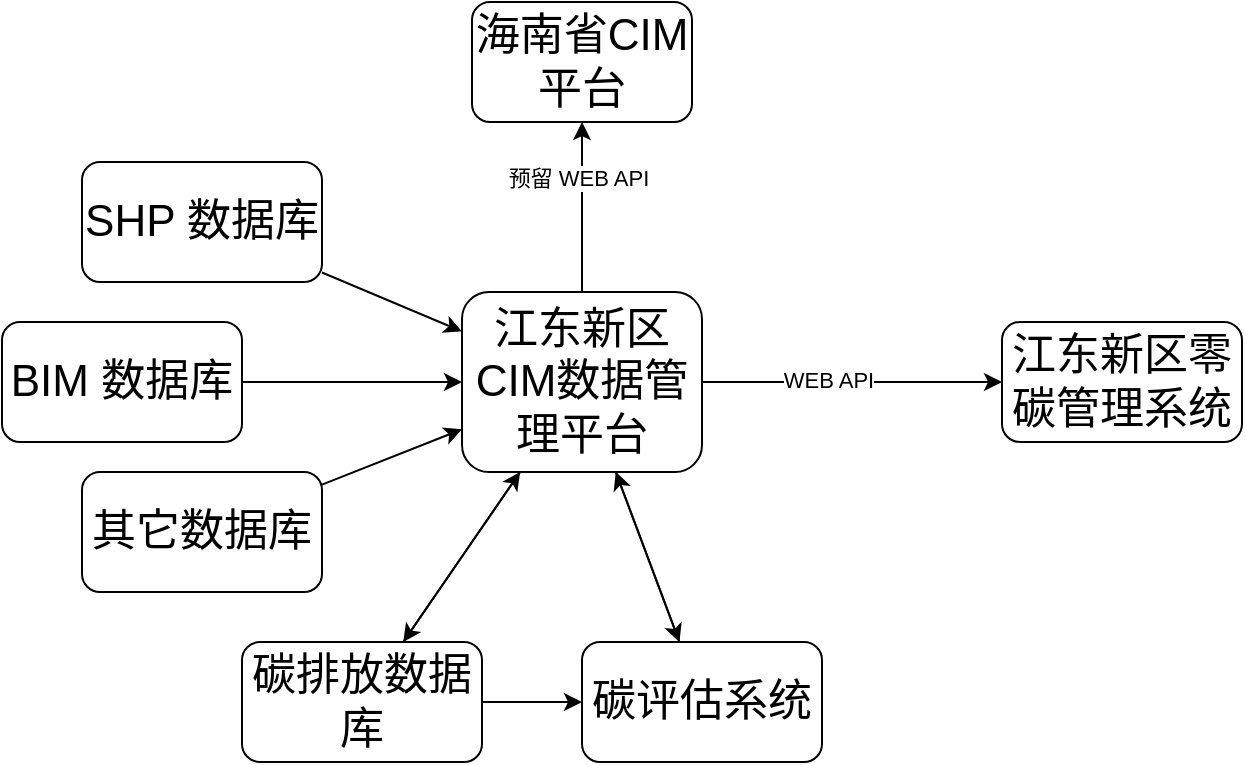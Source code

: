 <mxfile version="21.3.6" type="github">
  <diagram name="第 1 页" id="NKXv_h6Vj96IVA4Fjcek">
    <mxGraphModel dx="1434" dy="782" grid="1" gridSize="10" guides="1" tooltips="1" connect="1" arrows="1" fold="1" page="1" pageScale="1" pageWidth="827" pageHeight="1169" math="0" shadow="0">
      <root>
        <mxCell id="0" />
        <mxCell id="1" parent="0" />
        <mxCell id="PI_EQl_N4xML3odlSElJ-2" style="edgeStyle=orthogonalEdgeStyle;rounded=0;orthogonalLoop=1;jettySize=auto;html=1;" edge="1" parent="1" source="ZtNYFOFDFvPDf5sEN9P7-1" target="PI_EQl_N4xML3odlSElJ-1">
          <mxGeometry relative="1" as="geometry" />
        </mxCell>
        <mxCell id="PI_EQl_N4xML3odlSElJ-15" value="WEB API" style="edgeLabel;html=1;align=center;verticalAlign=middle;resizable=0;points=[];" vertex="1" connectable="0" parent="PI_EQl_N4xML3odlSElJ-2">
          <mxGeometry x="-0.167" y="1" relative="1" as="geometry">
            <mxPoint as="offset" />
          </mxGeometry>
        </mxCell>
        <mxCell id="PI_EQl_N4xML3odlSElJ-5" style="rounded=0;orthogonalLoop=1;jettySize=auto;html=1;" edge="1" parent="1" source="ZtNYFOFDFvPDf5sEN9P7-1" target="PI_EQl_N4xML3odlSElJ-3">
          <mxGeometry relative="1" as="geometry" />
        </mxCell>
        <mxCell id="PI_EQl_N4xML3odlSElJ-6" style="rounded=0;orthogonalLoop=1;jettySize=auto;html=1;" edge="1" parent="1" source="ZtNYFOFDFvPDf5sEN9P7-1" target="PI_EQl_N4xML3odlSElJ-4">
          <mxGeometry relative="1" as="geometry" />
        </mxCell>
        <mxCell id="PI_EQl_N4xML3odlSElJ-13" style="rounded=0;orthogonalLoop=1;jettySize=auto;html=1;" edge="1" parent="1" source="ZtNYFOFDFvPDf5sEN9P7-1" target="PI_EQl_N4xML3odlSElJ-9">
          <mxGeometry relative="1" as="geometry" />
        </mxCell>
        <mxCell id="PI_EQl_N4xML3odlSElJ-14" value="预留 WEB API" style="edgeLabel;html=1;align=center;verticalAlign=middle;resizable=0;points=[];" vertex="1" connectable="0" parent="PI_EQl_N4xML3odlSElJ-13">
          <mxGeometry x="0.34" y="2" relative="1" as="geometry">
            <mxPoint as="offset" />
          </mxGeometry>
        </mxCell>
        <mxCell id="ZtNYFOFDFvPDf5sEN9P7-1" value="&lt;font style=&quot;font-size: 22px;&quot;&gt;江东新区CIM数据管理平台&lt;/font&gt;" style="rounded=1;whiteSpace=wrap;html=1;" parent="1" vertex="1">
          <mxGeometry x="260" y="265" width="120" height="90" as="geometry" />
        </mxCell>
        <mxCell id="PI_EQl_N4xML3odlSElJ-1" value="&lt;font style=&quot;font-size: 22px;&quot;&gt;江东新区零碳管理系统&lt;/font&gt;" style="rounded=1;whiteSpace=wrap;html=1;" vertex="1" parent="1">
          <mxGeometry x="530" y="280" width="120" height="60" as="geometry" />
        </mxCell>
        <mxCell id="PI_EQl_N4xML3odlSElJ-7" style="edgeStyle=orthogonalEdgeStyle;rounded=0;orthogonalLoop=1;jettySize=auto;html=1;" edge="1" parent="1" source="PI_EQl_N4xML3odlSElJ-3" target="PI_EQl_N4xML3odlSElJ-4">
          <mxGeometry relative="1" as="geometry" />
        </mxCell>
        <mxCell id="PI_EQl_N4xML3odlSElJ-10" style="rounded=0;orthogonalLoop=1;jettySize=auto;html=1;" edge="1" parent="1" source="PI_EQl_N4xML3odlSElJ-3" target="ZtNYFOFDFvPDf5sEN9P7-1">
          <mxGeometry relative="1" as="geometry" />
        </mxCell>
        <mxCell id="PI_EQl_N4xML3odlSElJ-3" value="&lt;font style=&quot;font-size: 22px;&quot;&gt;碳排放数据库&lt;/font&gt;" style="rounded=1;whiteSpace=wrap;html=1;" vertex="1" parent="1">
          <mxGeometry x="150" y="440" width="120" height="60" as="geometry" />
        </mxCell>
        <mxCell id="PI_EQl_N4xML3odlSElJ-11" style="rounded=0;orthogonalLoop=1;jettySize=auto;html=1;" edge="1" parent="1" source="PI_EQl_N4xML3odlSElJ-4" target="ZtNYFOFDFvPDf5sEN9P7-1">
          <mxGeometry relative="1" as="geometry" />
        </mxCell>
        <mxCell id="PI_EQl_N4xML3odlSElJ-4" value="&lt;font style=&quot;font-size: 22px;&quot;&gt;碳评估系统&lt;/font&gt;" style="rounded=1;whiteSpace=wrap;html=1;" vertex="1" parent="1">
          <mxGeometry x="320" y="440" width="120" height="60" as="geometry" />
        </mxCell>
        <mxCell id="PI_EQl_N4xML3odlSElJ-9" value="&lt;font style=&quot;font-size: 22px;&quot;&gt;海南省CIM平台&lt;/font&gt;" style="rounded=1;whiteSpace=wrap;html=1;" vertex="1" parent="1">
          <mxGeometry x="265" y="120" width="110" height="60" as="geometry" />
        </mxCell>
        <mxCell id="PI_EQl_N4xML3odlSElJ-19" style="rounded=0;orthogonalLoop=1;jettySize=auto;html=1;" edge="1" parent="1" source="PI_EQl_N4xML3odlSElJ-16" target="ZtNYFOFDFvPDf5sEN9P7-1">
          <mxGeometry relative="1" as="geometry" />
        </mxCell>
        <mxCell id="PI_EQl_N4xML3odlSElJ-16" value="&lt;font style=&quot;font-size: 22px;&quot;&gt;SHP 数据库&lt;/font&gt;" style="rounded=1;whiteSpace=wrap;html=1;" vertex="1" parent="1">
          <mxGeometry x="70" y="200" width="120" height="60" as="geometry" />
        </mxCell>
        <mxCell id="PI_EQl_N4xML3odlSElJ-20" style="rounded=0;orthogonalLoop=1;jettySize=auto;html=1;" edge="1" parent="1" source="PI_EQl_N4xML3odlSElJ-17" target="ZtNYFOFDFvPDf5sEN9P7-1">
          <mxGeometry relative="1" as="geometry" />
        </mxCell>
        <mxCell id="PI_EQl_N4xML3odlSElJ-17" value="&lt;font style=&quot;font-size: 22px;&quot;&gt;BIM 数据库&lt;/font&gt;" style="rounded=1;whiteSpace=wrap;html=1;" vertex="1" parent="1">
          <mxGeometry x="30" y="280" width="120" height="60" as="geometry" />
        </mxCell>
        <mxCell id="PI_EQl_N4xML3odlSElJ-21" style="rounded=0;orthogonalLoop=1;jettySize=auto;html=1;" edge="1" parent="1" source="PI_EQl_N4xML3odlSElJ-18" target="ZtNYFOFDFvPDf5sEN9P7-1">
          <mxGeometry relative="1" as="geometry" />
        </mxCell>
        <mxCell id="PI_EQl_N4xML3odlSElJ-18" value="&lt;font style=&quot;font-size: 22px;&quot;&gt;其它数据库&lt;/font&gt;" style="rounded=1;whiteSpace=wrap;html=1;" vertex="1" parent="1">
          <mxGeometry x="70" y="355" width="120" height="60" as="geometry" />
        </mxCell>
      </root>
    </mxGraphModel>
  </diagram>
</mxfile>
